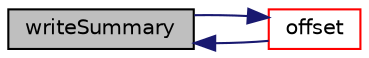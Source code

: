 digraph "writeSummary"
{
  bgcolor="transparent";
  edge [fontname="Helvetica",fontsize="10",labelfontname="Helvetica",labelfontsize="10"];
  node [fontname="Helvetica",fontsize="10",shape=record];
  rankdir="LR";
  Node1 [label="writeSummary",height=0.2,width=0.4,color="black", fillcolor="grey75", style="filled", fontcolor="black"];
  Node1 -> Node2 [dir="back",color="midnightblue",fontsize="10",style="solid",fontname="Helvetica"];
  Node2 [label="offset",height=0.2,width=0.4,color="red",URL="$a00656.html#a7fdbc438ac60f40a0ed72be7b152e101",tooltip="Offset for element ids. "];
  Node2 -> Node1 [dir="back",color="midnightblue",fontsize="10",style="solid",fontname="Helvetica"];
}
